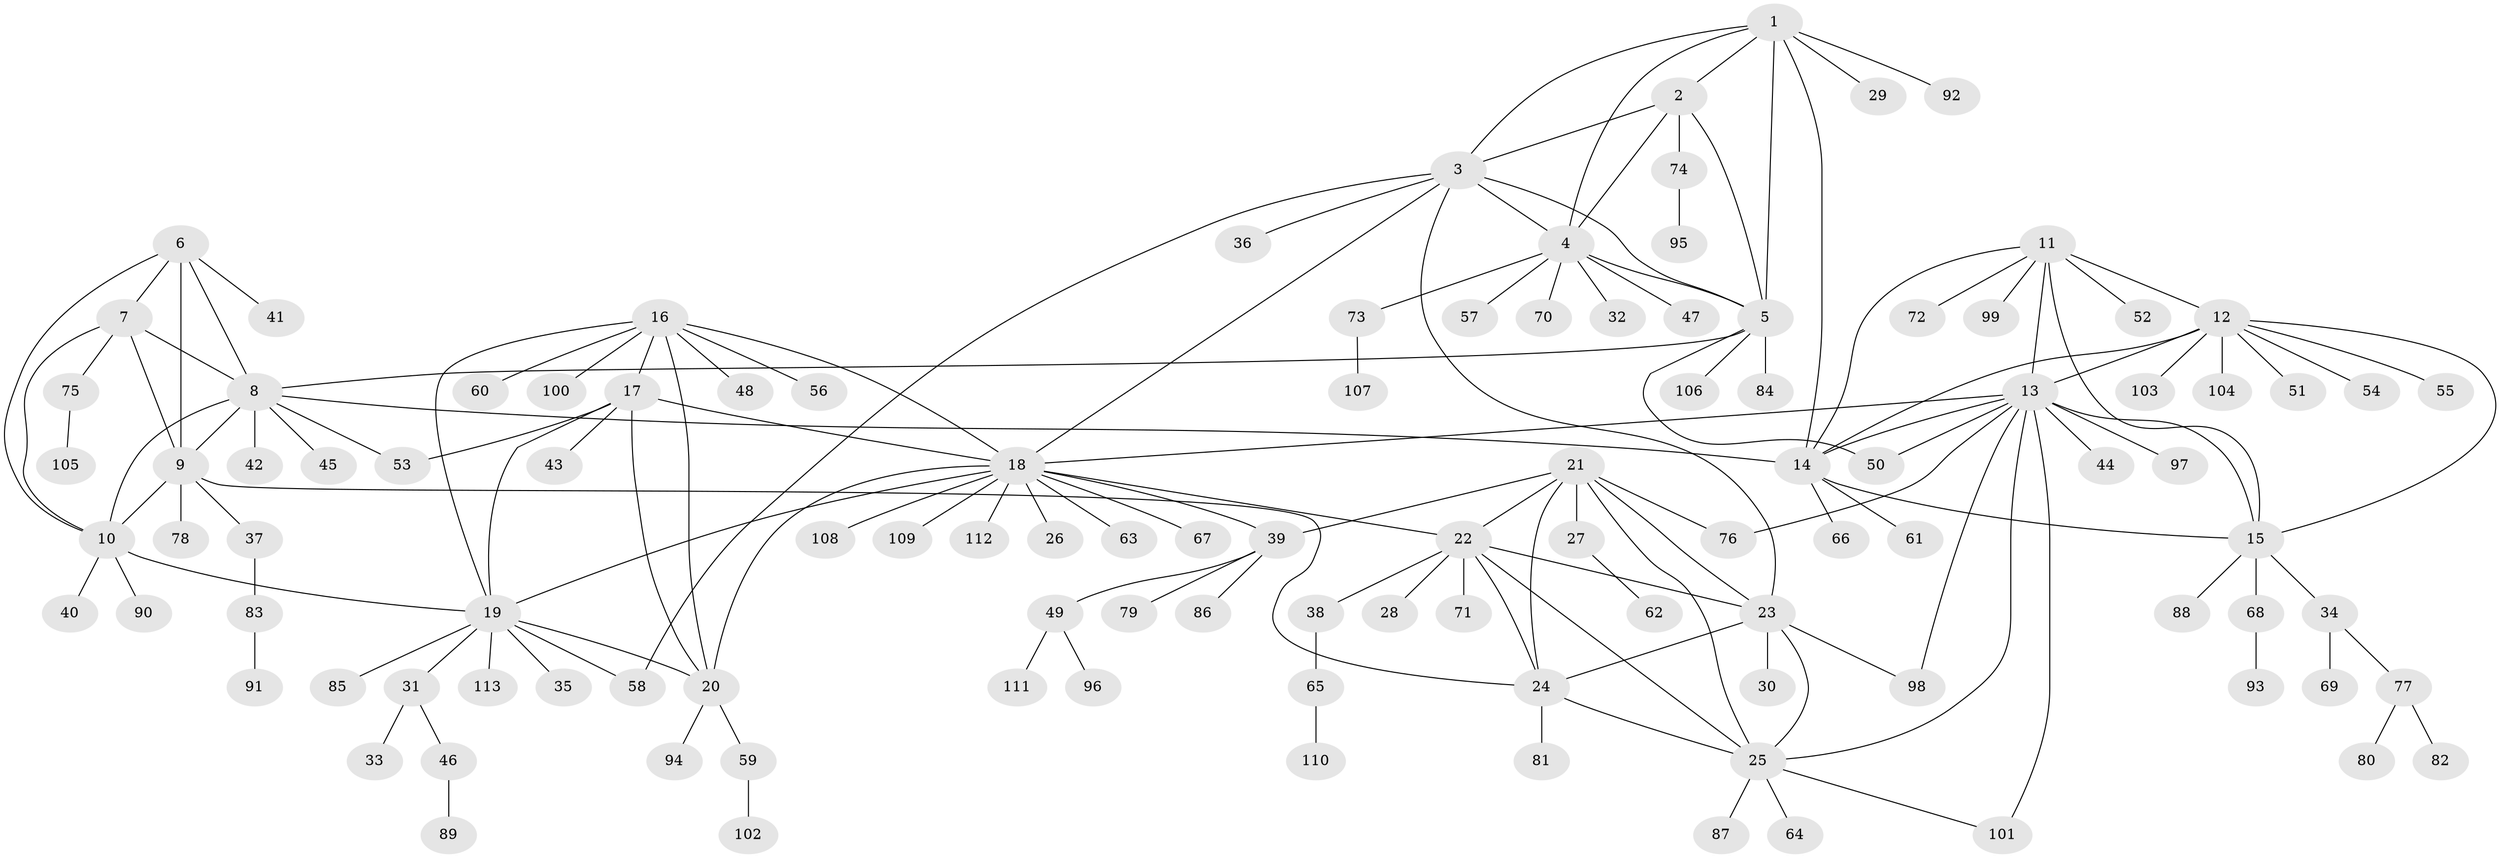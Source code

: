 // Generated by graph-tools (version 1.1) at 2025/02/03/09/25 03:02:40]
// undirected, 113 vertices, 155 edges
graph export_dot {
graph [start="1"]
  node [color=gray90,style=filled];
  1;
  2;
  3;
  4;
  5;
  6;
  7;
  8;
  9;
  10;
  11;
  12;
  13;
  14;
  15;
  16;
  17;
  18;
  19;
  20;
  21;
  22;
  23;
  24;
  25;
  26;
  27;
  28;
  29;
  30;
  31;
  32;
  33;
  34;
  35;
  36;
  37;
  38;
  39;
  40;
  41;
  42;
  43;
  44;
  45;
  46;
  47;
  48;
  49;
  50;
  51;
  52;
  53;
  54;
  55;
  56;
  57;
  58;
  59;
  60;
  61;
  62;
  63;
  64;
  65;
  66;
  67;
  68;
  69;
  70;
  71;
  72;
  73;
  74;
  75;
  76;
  77;
  78;
  79;
  80;
  81;
  82;
  83;
  84;
  85;
  86;
  87;
  88;
  89;
  90;
  91;
  92;
  93;
  94;
  95;
  96;
  97;
  98;
  99;
  100;
  101;
  102;
  103;
  104;
  105;
  106;
  107;
  108;
  109;
  110;
  111;
  112;
  113;
  1 -- 2;
  1 -- 3;
  1 -- 4;
  1 -- 5;
  1 -- 14;
  1 -- 29;
  1 -- 92;
  2 -- 3;
  2 -- 4;
  2 -- 5;
  2 -- 74;
  3 -- 4;
  3 -- 5;
  3 -- 18;
  3 -- 23;
  3 -- 36;
  3 -- 58;
  4 -- 5;
  4 -- 32;
  4 -- 47;
  4 -- 57;
  4 -- 70;
  4 -- 73;
  5 -- 8;
  5 -- 50;
  5 -- 84;
  5 -- 106;
  6 -- 7;
  6 -- 8;
  6 -- 9;
  6 -- 10;
  6 -- 41;
  7 -- 8;
  7 -- 9;
  7 -- 10;
  7 -- 75;
  8 -- 9;
  8 -- 10;
  8 -- 14;
  8 -- 42;
  8 -- 45;
  8 -- 53;
  9 -- 10;
  9 -- 24;
  9 -- 37;
  9 -- 78;
  10 -- 19;
  10 -- 40;
  10 -- 90;
  11 -- 12;
  11 -- 13;
  11 -- 14;
  11 -- 15;
  11 -- 52;
  11 -- 72;
  11 -- 99;
  12 -- 13;
  12 -- 14;
  12 -- 15;
  12 -- 51;
  12 -- 54;
  12 -- 55;
  12 -- 103;
  12 -- 104;
  13 -- 14;
  13 -- 15;
  13 -- 18;
  13 -- 25;
  13 -- 44;
  13 -- 50;
  13 -- 76;
  13 -- 97;
  13 -- 98;
  13 -- 101;
  14 -- 15;
  14 -- 61;
  14 -- 66;
  15 -- 34;
  15 -- 68;
  15 -- 88;
  16 -- 17;
  16 -- 18;
  16 -- 19;
  16 -- 20;
  16 -- 48;
  16 -- 56;
  16 -- 60;
  16 -- 100;
  17 -- 18;
  17 -- 19;
  17 -- 20;
  17 -- 43;
  17 -- 53;
  18 -- 19;
  18 -- 20;
  18 -- 22;
  18 -- 26;
  18 -- 39;
  18 -- 63;
  18 -- 67;
  18 -- 108;
  18 -- 109;
  18 -- 112;
  19 -- 20;
  19 -- 31;
  19 -- 35;
  19 -- 58;
  19 -- 85;
  19 -- 113;
  20 -- 59;
  20 -- 94;
  21 -- 22;
  21 -- 23;
  21 -- 24;
  21 -- 25;
  21 -- 27;
  21 -- 39;
  21 -- 76;
  22 -- 23;
  22 -- 24;
  22 -- 25;
  22 -- 28;
  22 -- 38;
  22 -- 71;
  23 -- 24;
  23 -- 25;
  23 -- 30;
  23 -- 98;
  24 -- 25;
  24 -- 81;
  25 -- 64;
  25 -- 87;
  25 -- 101;
  27 -- 62;
  31 -- 33;
  31 -- 46;
  34 -- 69;
  34 -- 77;
  37 -- 83;
  38 -- 65;
  39 -- 49;
  39 -- 79;
  39 -- 86;
  46 -- 89;
  49 -- 96;
  49 -- 111;
  59 -- 102;
  65 -- 110;
  68 -- 93;
  73 -- 107;
  74 -- 95;
  75 -- 105;
  77 -- 80;
  77 -- 82;
  83 -- 91;
}
